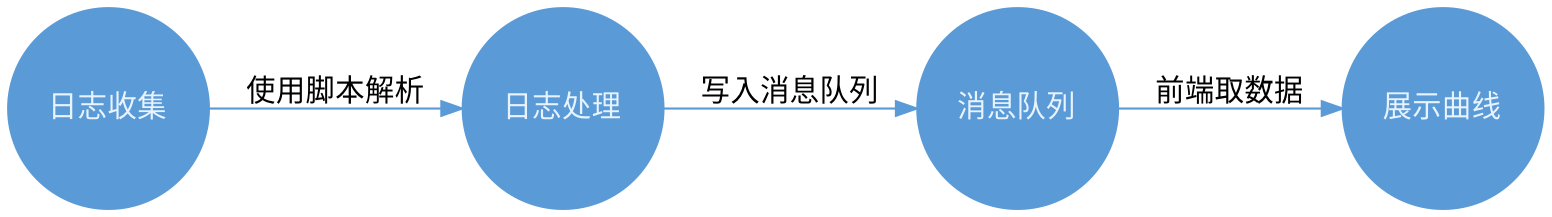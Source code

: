 digraph G {
    //size = "5, 5";

    node [style=filled color="#5A9AD6" fontcolor="#E7F3FF" fontname="SimSun" shape="circle"];
    edge [color="#5A9AD6"];

    rankdir = "LR";

    0 [label="日志收集"];
    1 [label="日志处理"];
    2 [label="消息队列"];
    3 [label="展示曲线"];

    0 -> 1 [label="使用脚本解析"];
    1 -> 2 [label="写入消息队列"];
    2 -> 3 [label="前端取数据"];
}
